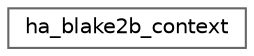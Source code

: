 digraph "Graphical Class Hierarchy"
{
 // LATEX_PDF_SIZE
  bgcolor="transparent";
  edge [fontname=Helvetica,fontsize=10,labelfontname=Helvetica,labelfontsize=10];
  node [fontname=Helvetica,fontsize=10,shape=box,height=0.2,width=0.4];
  rankdir="LR";
  Node0 [id="Node000000",label="ha_blake2b_context",height=0.2,width=0.4,color="grey40", fillcolor="white", style="filled",URL="$dc/d9c/structha__blake2b__context.html",tooltip="BLAKE2B hashing context structure."];
}
